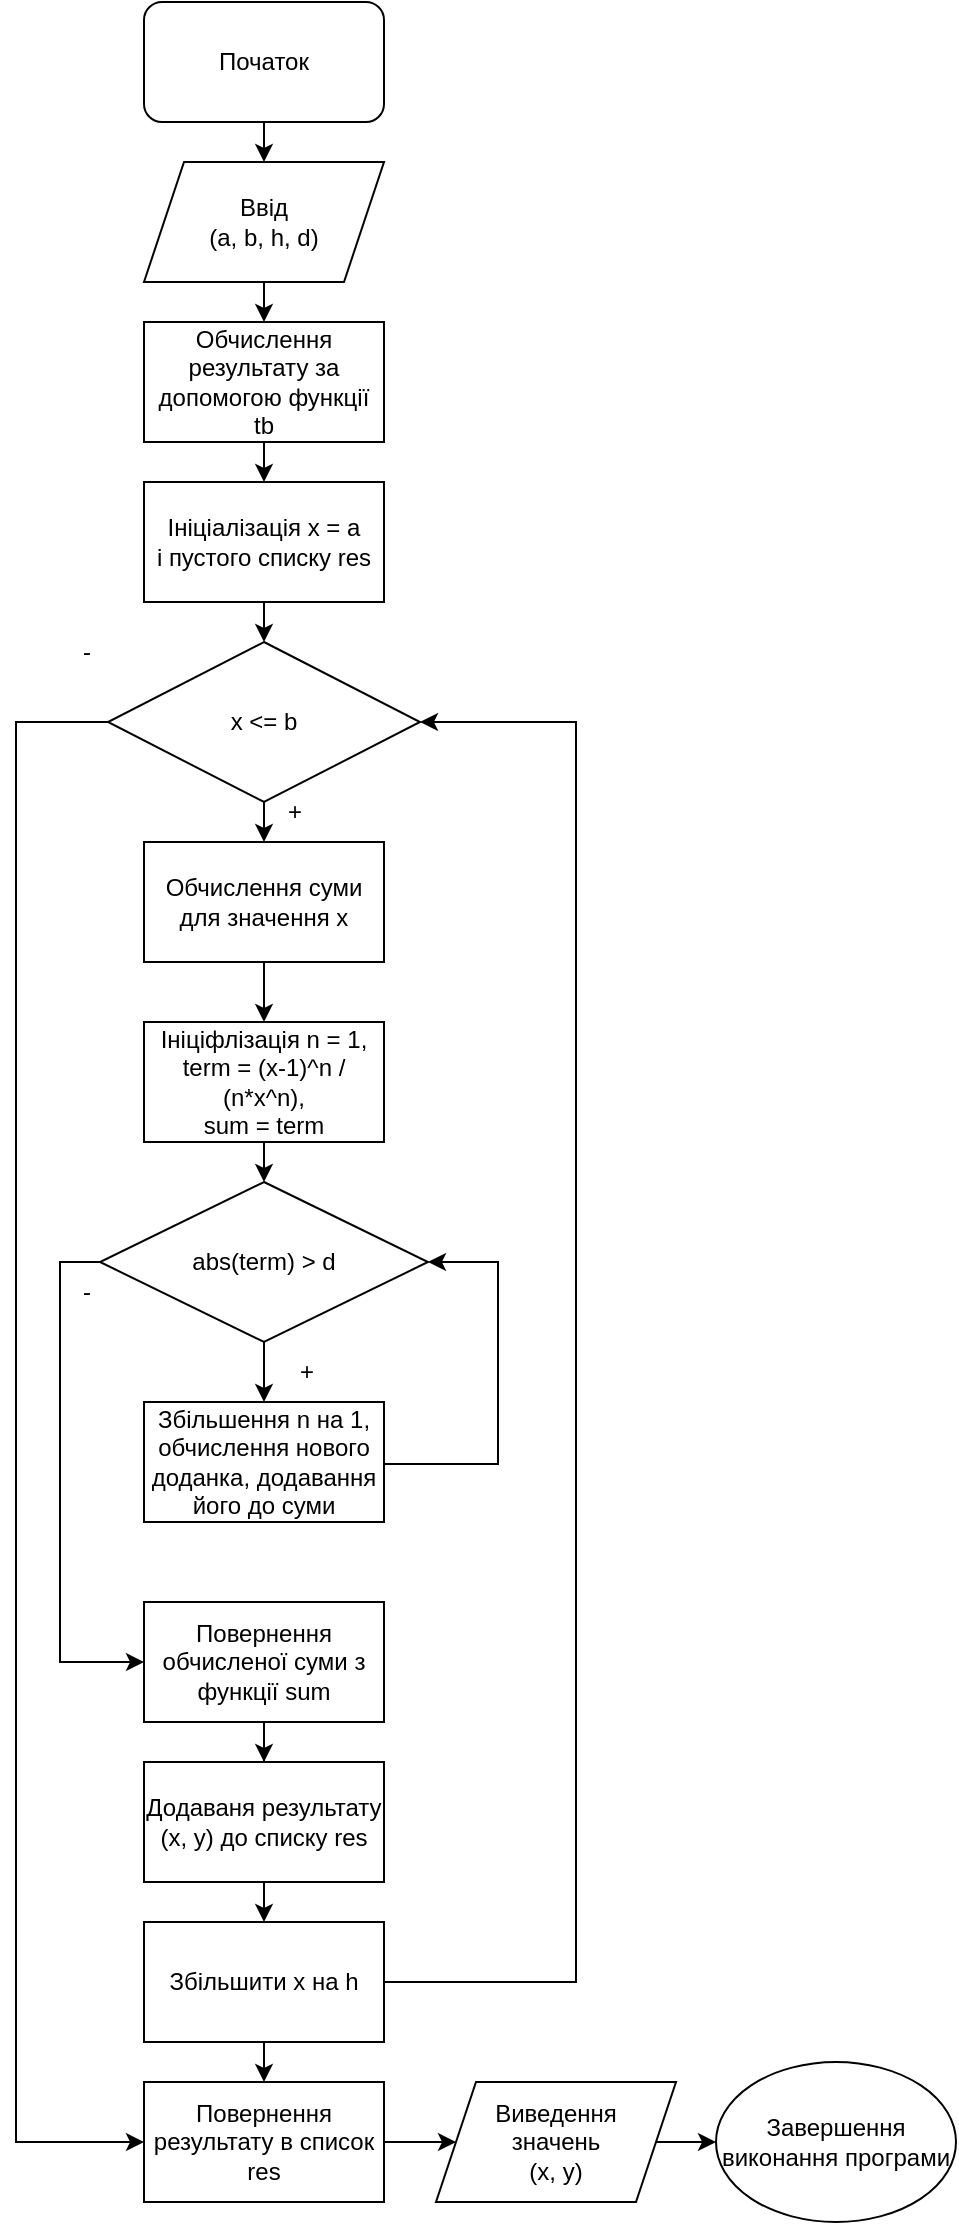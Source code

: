 <mxfile version="24.7.16">
  <diagram name="Сторінка-1" id="Otv6hTUK-ARk4_QEhoQc">
    <mxGraphModel dx="1050" dy="522" grid="1" gridSize="10" guides="1" tooltips="1" connect="1" arrows="1" fold="1" page="1" pageScale="1" pageWidth="827" pageHeight="1169" math="0" shadow="0">
      <root>
        <mxCell id="0" />
        <mxCell id="1" parent="0" />
        <mxCell id="R5bcFTmNbUVAByZ7REOG-1" value="Початок" style="rounded=1;whiteSpace=wrap;html=1;" parent="1" vertex="1">
          <mxGeometry x="354" y="40" width="120" height="60" as="geometry" />
        </mxCell>
        <mxCell id="R5bcFTmNbUVAByZ7REOG-5" style="edgeStyle=orthogonalEdgeStyle;rounded=0;orthogonalLoop=1;jettySize=auto;html=1;exitX=0.5;exitY=1;exitDx=0;exitDy=0;entryX=0.5;entryY=0;entryDx=0;entryDy=0;" parent="1" source="R5bcFTmNbUVAByZ7REOG-2" target="R5bcFTmNbUVAByZ7REOG-4" edge="1">
          <mxGeometry relative="1" as="geometry" />
        </mxCell>
        <mxCell id="R5bcFTmNbUVAByZ7REOG-2" value="Ввід&lt;br&gt;(a, b, h, d)" style="shape=parallelogram;perimeter=parallelogramPerimeter;whiteSpace=wrap;html=1;fixedSize=1;" parent="1" vertex="1">
          <mxGeometry x="354" y="120" width="120" height="60" as="geometry" />
        </mxCell>
        <mxCell id="R5bcFTmNbUVAByZ7REOG-3" value="" style="edgeStyle=none;orthogonalLoop=1;jettySize=auto;html=1;rounded=0;entryX=0.5;entryY=0;entryDx=0;entryDy=0;exitX=0.5;exitY=1;exitDx=0;exitDy=0;" parent="1" source="R5bcFTmNbUVAByZ7REOG-1" target="R5bcFTmNbUVAByZ7REOG-2" edge="1">
          <mxGeometry width="100" relative="1" as="geometry">
            <mxPoint x="280" y="240" as="sourcePoint" />
            <mxPoint x="380" y="240" as="targetPoint" />
            <Array as="points" />
          </mxGeometry>
        </mxCell>
        <mxCell id="R5bcFTmNbUVAByZ7REOG-7" style="edgeStyle=orthogonalEdgeStyle;rounded=0;orthogonalLoop=1;jettySize=auto;html=1;exitX=0.5;exitY=1;exitDx=0;exitDy=0;entryX=0.5;entryY=0;entryDx=0;entryDy=0;" parent="1" source="R5bcFTmNbUVAByZ7REOG-4" target="R5bcFTmNbUVAByZ7REOG-6" edge="1">
          <mxGeometry relative="1" as="geometry" />
        </mxCell>
        <mxCell id="R5bcFTmNbUVAByZ7REOG-4" value="Обчислення результату за допомогою функції tb" style="rounded=0;whiteSpace=wrap;html=1;" parent="1" vertex="1">
          <mxGeometry x="354" y="200" width="120" height="60" as="geometry" />
        </mxCell>
        <mxCell id="R5bcFTmNbUVAByZ7REOG-9" style="edgeStyle=orthogonalEdgeStyle;rounded=0;orthogonalLoop=1;jettySize=auto;html=1;exitX=0.5;exitY=1;exitDx=0;exitDy=0;entryX=0.5;entryY=0;entryDx=0;entryDy=0;" parent="1" source="R5bcFTmNbUVAByZ7REOG-6" target="R5bcFTmNbUVAByZ7REOG-8" edge="1">
          <mxGeometry relative="1" as="geometry" />
        </mxCell>
        <mxCell id="R5bcFTmNbUVAByZ7REOG-6" value="Ініціалізація x = a&lt;br&gt;і пустого списку res" style="rounded=0;whiteSpace=wrap;html=1;" parent="1" vertex="1">
          <mxGeometry x="354" y="280" width="120" height="60" as="geometry" />
        </mxCell>
        <mxCell id="R5bcFTmNbUVAByZ7REOG-11" style="edgeStyle=orthogonalEdgeStyle;rounded=0;orthogonalLoop=1;jettySize=auto;html=1;exitX=0.5;exitY=1;exitDx=0;exitDy=0;entryX=0.5;entryY=0;entryDx=0;entryDy=0;" parent="1" source="R5bcFTmNbUVAByZ7REOG-8" target="R5bcFTmNbUVAByZ7REOG-10" edge="1">
          <mxGeometry relative="1" as="geometry" />
        </mxCell>
        <mxCell id="R5bcFTmNbUVAByZ7REOG-40" style="edgeStyle=orthogonalEdgeStyle;rounded=0;orthogonalLoop=1;jettySize=auto;html=1;exitX=0;exitY=0.5;exitDx=0;exitDy=0;entryX=0;entryY=0.5;entryDx=0;entryDy=0;" parent="1" source="R5bcFTmNbUVAByZ7REOG-8" target="R5bcFTmNbUVAByZ7REOG-33" edge="1">
          <mxGeometry relative="1" as="geometry">
            <Array as="points">
              <mxPoint x="290" y="400" />
              <mxPoint x="290" y="1110" />
            </Array>
          </mxGeometry>
        </mxCell>
        <mxCell id="R5bcFTmNbUVAByZ7REOG-8" value="x &amp;lt;= b" style="rhombus;whiteSpace=wrap;html=1;" parent="1" vertex="1">
          <mxGeometry x="336" y="360" width="156" height="80" as="geometry" />
        </mxCell>
        <mxCell id="R5bcFTmNbUVAByZ7REOG-13" style="edgeStyle=orthogonalEdgeStyle;rounded=0;orthogonalLoop=1;jettySize=auto;html=1;exitX=0.5;exitY=1;exitDx=0;exitDy=0;entryX=0.5;entryY=0;entryDx=0;entryDy=0;" parent="1" source="R5bcFTmNbUVAByZ7REOG-10" target="R5bcFTmNbUVAByZ7REOG-12" edge="1">
          <mxGeometry relative="1" as="geometry" />
        </mxCell>
        <mxCell id="R5bcFTmNbUVAByZ7REOG-10" value="Обчислення суми для значення x" style="whiteSpace=wrap;html=1;" parent="1" vertex="1">
          <mxGeometry x="354" y="460" width="120" height="60" as="geometry" />
        </mxCell>
        <mxCell id="R5bcFTmNbUVAByZ7REOG-15" style="edgeStyle=orthogonalEdgeStyle;rounded=0;orthogonalLoop=1;jettySize=auto;html=1;exitX=0.5;exitY=1;exitDx=0;exitDy=0;entryX=0.5;entryY=0;entryDx=0;entryDy=0;" parent="1" source="R5bcFTmNbUVAByZ7REOG-12" target="R5bcFTmNbUVAByZ7REOG-14" edge="1">
          <mxGeometry relative="1" as="geometry" />
        </mxCell>
        <mxCell id="R5bcFTmNbUVAByZ7REOG-12" value="Ініціфлізація n = 1, term = (x-1)^n / (n*x^n),&lt;br&gt;sum = term" style="whiteSpace=wrap;html=1;" parent="1" vertex="1">
          <mxGeometry x="354" y="550" width="120" height="60" as="geometry" />
        </mxCell>
        <mxCell id="R5bcFTmNbUVAByZ7REOG-17" style="edgeStyle=orthogonalEdgeStyle;rounded=0;orthogonalLoop=1;jettySize=auto;html=1;exitX=0.5;exitY=1;exitDx=0;exitDy=0;entryX=0.5;entryY=0;entryDx=0;entryDy=0;" parent="1" source="R5bcFTmNbUVAByZ7REOG-14" target="R5bcFTmNbUVAByZ7REOG-16" edge="1">
          <mxGeometry relative="1" as="geometry" />
        </mxCell>
        <mxCell id="R5bcFTmNbUVAByZ7REOG-24" style="edgeStyle=orthogonalEdgeStyle;rounded=0;orthogonalLoop=1;jettySize=auto;html=1;exitX=0;exitY=0.5;exitDx=0;exitDy=0;entryX=0;entryY=0.5;entryDx=0;entryDy=0;" parent="1" source="R5bcFTmNbUVAByZ7REOG-14" target="R5bcFTmNbUVAByZ7REOG-20" edge="1">
          <mxGeometry relative="1" as="geometry" />
        </mxCell>
        <mxCell id="R5bcFTmNbUVAByZ7REOG-14" value="abs(term) &amp;gt; d" style="rhombus;whiteSpace=wrap;html=1;" parent="1" vertex="1">
          <mxGeometry x="332" y="630" width="164" height="80" as="geometry" />
        </mxCell>
        <mxCell id="R5bcFTmNbUVAByZ7REOG-19" style="edgeStyle=orthogonalEdgeStyle;rounded=0;orthogonalLoop=1;jettySize=auto;html=1;exitX=1;exitY=0.5;exitDx=0;exitDy=0;entryX=1;entryY=0.5;entryDx=0;entryDy=0;" parent="1" target="R5bcFTmNbUVAByZ7REOG-14" edge="1">
          <mxGeometry relative="1" as="geometry">
            <mxPoint x="500" y="670" as="targetPoint" />
            <mxPoint x="472" y="770" as="sourcePoint" />
            <Array as="points">
              <mxPoint x="472" y="771" />
              <mxPoint x="531" y="771" />
              <mxPoint x="531" y="670" />
            </Array>
          </mxGeometry>
        </mxCell>
        <mxCell id="R5bcFTmNbUVAByZ7REOG-16" value="Збільшення n на 1, обчислення нового доданка, додавання його до суми" style="whiteSpace=wrap;html=1;" parent="1" vertex="1">
          <mxGeometry x="354" y="740" width="120" height="60" as="geometry" />
        </mxCell>
        <mxCell id="R5bcFTmNbUVAByZ7REOG-26" style="edgeStyle=orthogonalEdgeStyle;rounded=0;orthogonalLoop=1;jettySize=auto;html=1;exitX=0.5;exitY=1;exitDx=0;exitDy=0;" parent="1" source="R5bcFTmNbUVAByZ7REOG-20" target="R5bcFTmNbUVAByZ7REOG-25" edge="1">
          <mxGeometry relative="1" as="geometry" />
        </mxCell>
        <mxCell id="R5bcFTmNbUVAByZ7REOG-20" value="Повернення обчисленої суми з функції sum" style="rounded=0;whiteSpace=wrap;html=1;" parent="1" vertex="1">
          <mxGeometry x="354" y="840" width="120" height="60" as="geometry" />
        </mxCell>
        <mxCell id="R5bcFTmNbUVAByZ7REOG-21" value="+" style="text;html=1;align=center;verticalAlign=middle;resizable=0;points=[];autosize=1;strokeColor=none;fillColor=none;" parent="1" vertex="1">
          <mxGeometry x="420" y="710" width="30" height="30" as="geometry" />
        </mxCell>
        <mxCell id="R5bcFTmNbUVAByZ7REOG-23" value="-" style="text;html=1;align=center;verticalAlign=middle;resizable=0;points=[];autosize=1;strokeColor=none;fillColor=none;" parent="1" vertex="1">
          <mxGeometry x="310" y="670" width="30" height="30" as="geometry" />
        </mxCell>
        <mxCell id="R5bcFTmNbUVAByZ7REOG-28" style="edgeStyle=orthogonalEdgeStyle;rounded=0;orthogonalLoop=1;jettySize=auto;html=1;exitX=0.5;exitY=1;exitDx=0;exitDy=0;entryX=0.5;entryY=0;entryDx=0;entryDy=0;" parent="1" source="R5bcFTmNbUVAByZ7REOG-25" target="R5bcFTmNbUVAByZ7REOG-27" edge="1">
          <mxGeometry relative="1" as="geometry" />
        </mxCell>
        <mxCell id="R5bcFTmNbUVAByZ7REOG-25" value="Додаваня результату (x, y) до списку res" style="whiteSpace=wrap;html=1;" parent="1" vertex="1">
          <mxGeometry x="354" y="920" width="120" height="60" as="geometry" />
        </mxCell>
        <mxCell id="R5bcFTmNbUVAByZ7REOG-29" style="edgeStyle=orthogonalEdgeStyle;rounded=0;orthogonalLoop=1;jettySize=auto;html=1;exitX=1;exitY=0.5;exitDx=0;exitDy=0;entryX=1;entryY=0.5;entryDx=0;entryDy=0;" parent="1" source="R5bcFTmNbUVAByZ7REOG-27" target="R5bcFTmNbUVAByZ7REOG-8" edge="1">
          <mxGeometry relative="1" as="geometry">
            <Array as="points">
              <mxPoint x="570" y="1030" />
              <mxPoint x="570" y="400" />
            </Array>
          </mxGeometry>
        </mxCell>
        <mxCell id="R5bcFTmNbUVAByZ7REOG-34" style="edgeStyle=orthogonalEdgeStyle;rounded=0;orthogonalLoop=1;jettySize=auto;html=1;exitX=0.5;exitY=1;exitDx=0;exitDy=0;entryX=0.5;entryY=0;entryDx=0;entryDy=0;" parent="1" source="R5bcFTmNbUVAByZ7REOG-27" target="R5bcFTmNbUVAByZ7REOG-33" edge="1">
          <mxGeometry relative="1" as="geometry" />
        </mxCell>
        <mxCell id="R5bcFTmNbUVAByZ7REOG-27" value="Збільшити x на h" style="rounded=0;whiteSpace=wrap;html=1;" parent="1" vertex="1">
          <mxGeometry x="354" y="1000" width="120" height="60" as="geometry" />
        </mxCell>
        <mxCell id="R5bcFTmNbUVAByZ7REOG-30" value="+" style="text;html=1;align=center;verticalAlign=middle;resizable=0;points=[];autosize=1;strokeColor=none;fillColor=none;" parent="1" vertex="1">
          <mxGeometry x="414" y="430" width="30" height="30" as="geometry" />
        </mxCell>
        <mxCell id="R5bcFTmNbUVAByZ7REOG-32" value="-" style="text;html=1;align=center;verticalAlign=middle;resizable=0;points=[];autosize=1;strokeColor=none;fillColor=none;" parent="1" vertex="1">
          <mxGeometry x="310" y="350" width="30" height="30" as="geometry" />
        </mxCell>
        <mxCell id="R5bcFTmNbUVAByZ7REOG-38" style="edgeStyle=orthogonalEdgeStyle;rounded=0;orthogonalLoop=1;jettySize=auto;html=1;exitX=1;exitY=0.5;exitDx=0;exitDy=0;" parent="1" source="R5bcFTmNbUVAByZ7REOG-33" target="R5bcFTmNbUVAByZ7REOG-35" edge="1">
          <mxGeometry relative="1" as="geometry" />
        </mxCell>
        <mxCell id="R5bcFTmNbUVAByZ7REOG-33" value="Повернення результату в список res" style="rounded=0;whiteSpace=wrap;html=1;" parent="1" vertex="1">
          <mxGeometry x="354" y="1080" width="120" height="60" as="geometry" />
        </mxCell>
        <mxCell id="R5bcFTmNbUVAByZ7REOG-39" style="edgeStyle=orthogonalEdgeStyle;rounded=0;orthogonalLoop=1;jettySize=auto;html=1;exitX=1;exitY=0.5;exitDx=0;exitDy=0;entryX=0;entryY=0.5;entryDx=0;entryDy=0;" parent="1" source="R5bcFTmNbUVAByZ7REOG-35" target="R5bcFTmNbUVAByZ7REOG-37" edge="1">
          <mxGeometry relative="1" as="geometry" />
        </mxCell>
        <mxCell id="R5bcFTmNbUVAByZ7REOG-35" value="Виведення &lt;br&gt;значень&lt;br&gt;(x, y)" style="shape=parallelogram;perimeter=parallelogramPerimeter;whiteSpace=wrap;html=1;fixedSize=1;" parent="1" vertex="1">
          <mxGeometry x="500" y="1080" width="120" height="60" as="geometry" />
        </mxCell>
        <mxCell id="R5bcFTmNbUVAByZ7REOG-37" value="Завершення виконання програми" style="ellipse;whiteSpace=wrap;html=1;" parent="1" vertex="1">
          <mxGeometry x="640" y="1070" width="120" height="80" as="geometry" />
        </mxCell>
      </root>
    </mxGraphModel>
  </diagram>
</mxfile>
